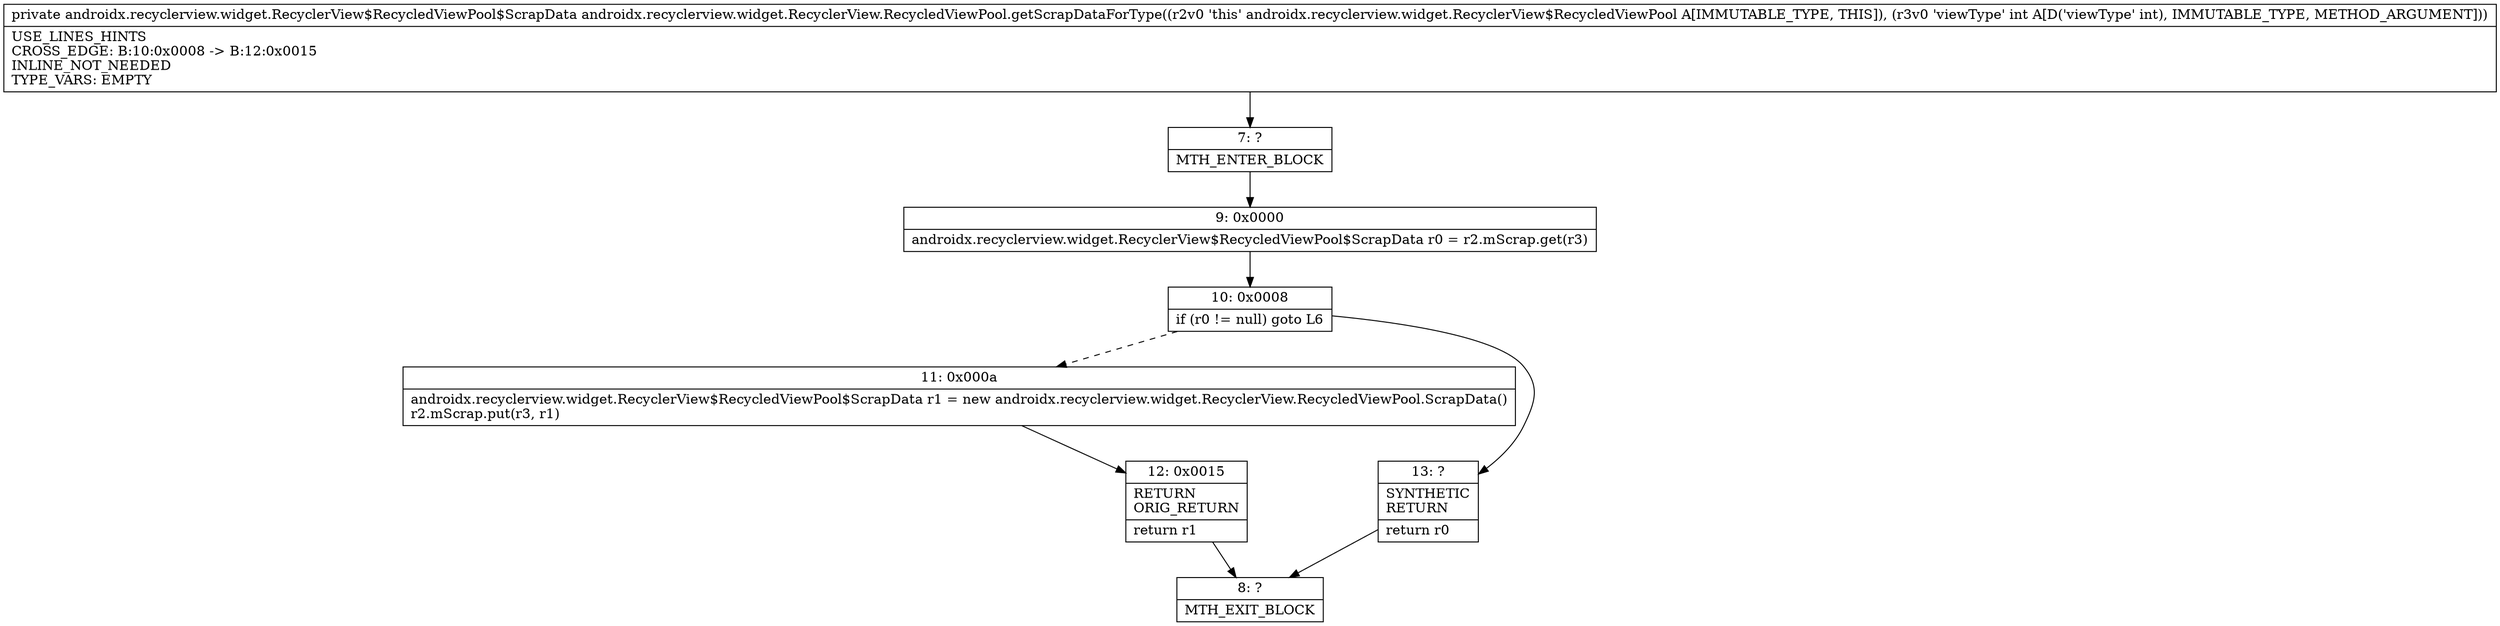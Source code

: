 digraph "CFG forandroidx.recyclerview.widget.RecyclerView.RecycledViewPool.getScrapDataForType(I)Landroidx\/recyclerview\/widget\/RecyclerView$RecycledViewPool$ScrapData;" {
Node_7 [shape=record,label="{7\:\ ?|MTH_ENTER_BLOCK\l}"];
Node_9 [shape=record,label="{9\:\ 0x0000|androidx.recyclerview.widget.RecyclerView$RecycledViewPool$ScrapData r0 = r2.mScrap.get(r3)\l}"];
Node_10 [shape=record,label="{10\:\ 0x0008|if (r0 != null) goto L6\l}"];
Node_11 [shape=record,label="{11\:\ 0x000a|androidx.recyclerview.widget.RecyclerView$RecycledViewPool$ScrapData r1 = new androidx.recyclerview.widget.RecyclerView.RecycledViewPool.ScrapData()\lr2.mScrap.put(r3, r1)\l}"];
Node_12 [shape=record,label="{12\:\ 0x0015|RETURN\lORIG_RETURN\l|return r1\l}"];
Node_8 [shape=record,label="{8\:\ ?|MTH_EXIT_BLOCK\l}"];
Node_13 [shape=record,label="{13\:\ ?|SYNTHETIC\lRETURN\l|return r0\l}"];
MethodNode[shape=record,label="{private androidx.recyclerview.widget.RecyclerView$RecycledViewPool$ScrapData androidx.recyclerview.widget.RecyclerView.RecycledViewPool.getScrapDataForType((r2v0 'this' androidx.recyclerview.widget.RecyclerView$RecycledViewPool A[IMMUTABLE_TYPE, THIS]), (r3v0 'viewType' int A[D('viewType' int), IMMUTABLE_TYPE, METHOD_ARGUMENT]))  | USE_LINES_HINTS\lCROSS_EDGE: B:10:0x0008 \-\> B:12:0x0015\lINLINE_NOT_NEEDED\lTYPE_VARS: EMPTY\l}"];
MethodNode -> Node_7;Node_7 -> Node_9;
Node_9 -> Node_10;
Node_10 -> Node_11[style=dashed];
Node_10 -> Node_13;
Node_11 -> Node_12;
Node_12 -> Node_8;
Node_13 -> Node_8;
}

